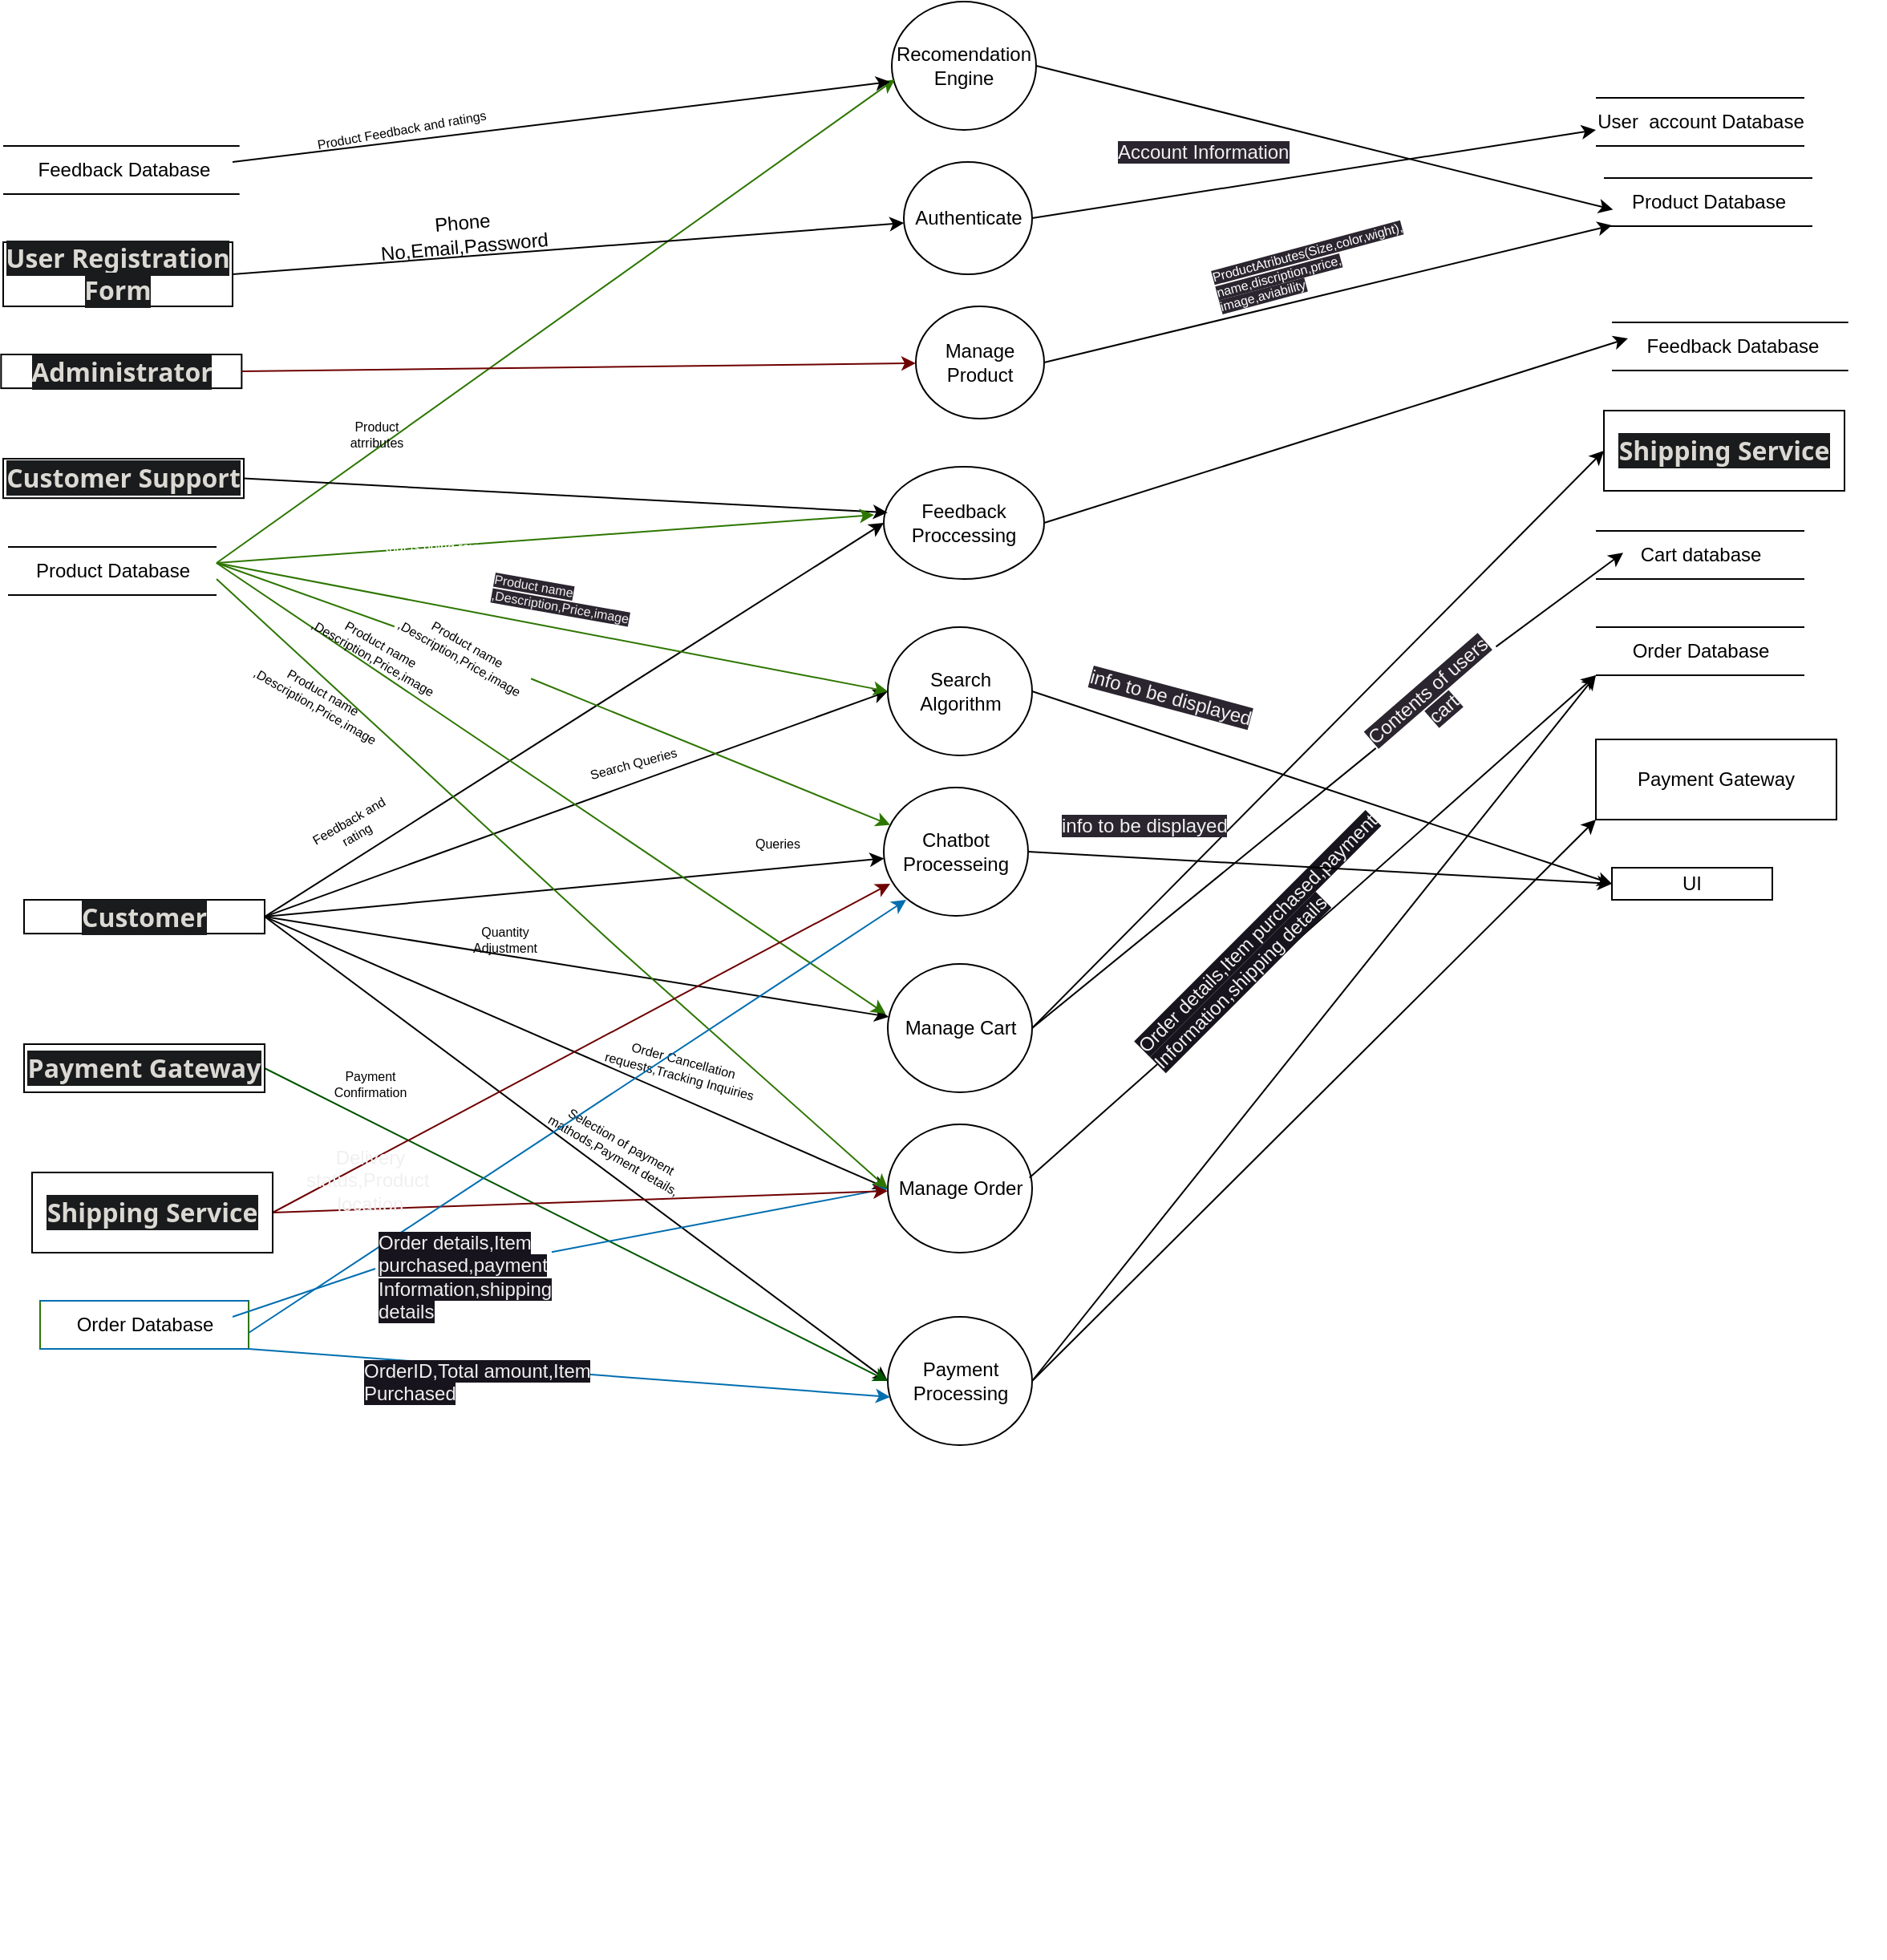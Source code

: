 <mxfile>
    <diagram id="-ZpwGrYmDu8mz7jTBinB" name="Page-1">
        <mxGraphModel dx="1785" dy="1509" grid="1" gridSize="10" guides="1" tooltips="1" connect="1" arrows="1" fold="1" page="1" pageScale="1" pageWidth="850" pageHeight="1100" math="0" shadow="0">
            <root>
                <mxCell id="0"/>
                <mxCell id="1" parent="0"/>
                <mxCell id="21" value="" style="group;movable=0;resizable=0;rotatable=0;deletable=0;editable=0;connectable=0;" parent="1" vertex="1" connectable="0">
                    <mxGeometry x="456" y="40" width="100" height="1130" as="geometry"/>
                </mxCell>
                <mxCell id="2" value="Authenticate" style="ellipse;whiteSpace=wrap;html=1;" parent="21" vertex="1">
                    <mxGeometry x="12.5" y="10" width="80" height="70" as="geometry"/>
                </mxCell>
                <mxCell id="3" value="Manage Product" style="ellipse;whiteSpace=wrap;html=1;" parent="21" vertex="1">
                    <mxGeometry x="20" y="100" width="80" height="70" as="geometry"/>
                </mxCell>
                <mxCell id="4" value="Feedback Proccessing" style="ellipse;whiteSpace=wrap;html=1;" parent="21" vertex="1">
                    <mxGeometry y="200" width="100" height="70" as="geometry"/>
                </mxCell>
                <mxCell id="7" value="Search Algorithm" style="ellipse;whiteSpace=wrap;html=1;" parent="21" vertex="1">
                    <mxGeometry x="2.5" y="300" width="90" height="80" as="geometry"/>
                </mxCell>
                <mxCell id="8" value="Chatbot Processeing" style="ellipse;whiteSpace=wrap;html=1;" parent="21" vertex="1">
                    <mxGeometry y="400" width="90" height="80" as="geometry"/>
                </mxCell>
                <mxCell id="9" value="Manage Cart" style="ellipse;whiteSpace=wrap;html=1;" parent="21" vertex="1">
                    <mxGeometry x="2.5" y="510" width="90" height="80" as="geometry"/>
                </mxCell>
                <mxCell id="12" value="Payment Processing" style="ellipse;whiteSpace=wrap;html=1;" parent="21" vertex="1">
                    <mxGeometry x="2.5" y="730" width="90" height="80" as="geometry"/>
                </mxCell>
                <mxCell id="11" value="Manage Order" style="ellipse;whiteSpace=wrap;html=1;" parent="21" vertex="1">
                    <mxGeometry x="2.5" y="610" width="90" height="80" as="geometry"/>
                </mxCell>
                <mxCell id="22" value="" style="group" parent="1" vertex="1" connectable="0">
                    <mxGeometry x="-93" y="40" width="152" height="165" as="geometry"/>
                </mxCell>
                <mxCell id="13" value="&lt;span style=&quot;color: rgb(220, 217, 212); font-family: Söhne, ui-sans-serif, system-ui, -apple-system, &amp;quot;Segoe UI&amp;quot;, Roboto, Ubuntu, Cantarell, &amp;quot;Noto Sans&amp;quot;, sans-serif, &amp;quot;Helvetica Neue&amp;quot;, Arial, &amp;quot;Apple Color Emoji&amp;quot;, &amp;quot;Segoe UI Emoji&amp;quot;, &amp;quot;Segoe UI Symbol&amp;quot;, &amp;quot;Noto Color Emoji&amp;quot;; font-size: 16px; font-weight: 600; text-align: left; background-color: rgb(25, 27, 28);&quot;&gt;Administrator&lt;/span&gt;" style="rounded=0;whiteSpace=wrap;html=1;" parent="22" vertex="1">
                    <mxGeometry x="-1.33" y="130.0" width="150" height="21.064" as="geometry"/>
                </mxCell>
                <mxCell id="87" value="" style="group" parent="22" vertex="1" connectable="0">
                    <mxGeometry width="147.333" height="30" as="geometry"/>
                </mxCell>
                <mxCell id="88" value="" style="endArrow=none;html=1;" parent="87" edge="1">
                    <mxGeometry width="50" height="50" relative="1" as="geometry">
                        <mxPoint as="sourcePoint"/>
                        <mxPoint x="147.333" as="targetPoint"/>
                    </mxGeometry>
                </mxCell>
                <mxCell id="89" value="&lt;span style=&quot;&quot;&gt;Feedback Database&lt;/span&gt;" style="text;html=1;align=center;verticalAlign=middle;resizable=0;points=[];autosize=1;strokeColor=none;fillColor=none;" parent="87" vertex="1">
                    <mxGeometry x="10.003" width="130" height="30" as="geometry"/>
                </mxCell>
                <mxCell id="90" value="" style="endArrow=none;html=1;" parent="87" edge="1">
                    <mxGeometry width="50" height="50" relative="1" as="geometry">
                        <mxPoint y="30" as="sourcePoint"/>
                        <mxPoint x="147.333" y="30" as="targetPoint"/>
                    </mxGeometry>
                </mxCell>
                <mxCell id="37" value="&lt;span style=&quot;color: rgb(220, 217, 212); font-family: Söhne, ui-sans-serif, system-ui, -apple-system, &amp;quot;Segoe UI&amp;quot;, Roboto, Ubuntu, Cantarell, &amp;quot;Noto Sans&amp;quot;, sans-serif, &amp;quot;Helvetica Neue&amp;quot;, Arial, &amp;quot;Apple Color Emoji&amp;quot;, &amp;quot;Segoe UI Emoji&amp;quot;, &amp;quot;Segoe UI Symbol&amp;quot;, &amp;quot;Noto Color Emoji&amp;quot;; font-size: 16px; font-weight: 600; text-align: left; background-color: rgb(25, 27, 28);&quot;&gt;User Registration Form&lt;/span&gt;" style="rounded=0;whiteSpace=wrap;html=1;" parent="22" vertex="1">
                    <mxGeometry y="60" width="143" height="40" as="geometry"/>
                </mxCell>
                <mxCell id="44" style="edgeStyle=none;html=1;exitX=1;exitY=0.5;exitDx=0;exitDy=0;entryX=0;entryY=0.5;entryDx=0;entryDy=0;fontSize=8;" parent="1" source="15" target="4" edge="1">
                    <mxGeometry relative="1" as="geometry"/>
                </mxCell>
                <mxCell id="45" style="edgeStyle=none;html=1;exitX=1;exitY=0.5;exitDx=0;exitDy=0;entryX=0;entryY=0.5;entryDx=0;entryDy=0;fontSize=8;" parent="1" source="15" target="7" edge="1">
                    <mxGeometry relative="1" as="geometry"/>
                </mxCell>
                <mxCell id="46" style="edgeStyle=none;html=1;exitX=1;exitY=0.5;exitDx=0;exitDy=0;fontSize=8;" parent="1" source="15" target="8" edge="1">
                    <mxGeometry relative="1" as="geometry"/>
                </mxCell>
                <mxCell id="47" style="edgeStyle=none;html=1;exitX=1;exitY=0.5;exitDx=0;exitDy=0;fontSize=8;" parent="1" source="15" target="9" edge="1">
                    <mxGeometry relative="1" as="geometry"/>
                </mxCell>
                <mxCell id="49" style="edgeStyle=none;html=1;exitX=1;exitY=0.5;exitDx=0;exitDy=0;entryX=0;entryY=0.5;entryDx=0;entryDy=0;fontSize=8;" parent="1" source="15" target="11" edge="1">
                    <mxGeometry relative="1" as="geometry"/>
                </mxCell>
                <mxCell id="50" style="edgeStyle=none;html=1;exitX=1;exitY=0.5;exitDx=0;exitDy=0;entryX=0;entryY=0.5;entryDx=0;entryDy=0;fontSize=8;" parent="1" source="15" edge="1">
                    <mxGeometry relative="1" as="geometry">
                        <mxPoint x="458.5" y="810" as="targetPoint"/>
                    </mxGeometry>
                </mxCell>
                <mxCell id="15" value="&lt;span style=&quot;color: rgb(220, 217, 212); font-family: Söhne, ui-sans-serif, system-ui, -apple-system, &amp;quot;Segoe UI&amp;quot;, Roboto, Ubuntu, Cantarell, &amp;quot;Noto Sans&amp;quot;, sans-serif, &amp;quot;Helvetica Neue&amp;quot;, Arial, &amp;quot;Apple Color Emoji&amp;quot;, &amp;quot;Segoe UI Emoji&amp;quot;, &amp;quot;Segoe UI Symbol&amp;quot;, &amp;quot;Noto Color Emoji&amp;quot;; font-size: 16px; font-weight: 600; text-align: left; background-color: rgb(25, 27, 28);&quot;&gt;Customer&lt;/span&gt;" style="rounded=0;whiteSpace=wrap;html=1;" parent="1" vertex="1">
                    <mxGeometry x="-80" y="510.004" width="150" height="21.064" as="geometry"/>
                </mxCell>
                <mxCell id="160" style="edgeStyle=none;html=1;exitX=1;exitY=0.5;exitDx=0;exitDy=0;entryX=0.006;entryY=0.657;entryDx=0;entryDy=0;entryPerimeter=0;fontSize=8;fontColor=#FFFFFF;" parent="1" source="6" target="139" edge="1">
                    <mxGeometry relative="1" as="geometry"/>
                </mxCell>
                <mxCell id="6" value="Recomendation Engine" style="ellipse;whiteSpace=wrap;html=1;" parent="1" vertex="1">
                    <mxGeometry x="461" y="-50" width="90" height="80" as="geometry"/>
                </mxCell>
                <mxCell id="51" value="Feedback and rating" style="text;html=1;strokeColor=none;fillColor=none;align=center;verticalAlign=middle;whiteSpace=wrap;rounded=0;fontSize=8;rotation=-30;" parent="1" vertex="1">
                    <mxGeometry x="95" y="450" width="60" height="30" as="geometry"/>
                </mxCell>
                <mxCell id="53" value="Search Queries" style="text;html=1;strokeColor=none;fillColor=none;align=center;verticalAlign=middle;whiteSpace=wrap;rounded=0;fontSize=8;rotation=-15;" parent="1" vertex="1">
                    <mxGeometry x="270" y="410" width="60" height="30" as="geometry"/>
                </mxCell>
                <mxCell id="54" value="Queries" style="text;html=1;strokeColor=none;fillColor=none;align=center;verticalAlign=middle;whiteSpace=wrap;rounded=0;fontSize=8;rotation=0;" parent="1" vertex="1">
                    <mxGeometry x="360" y="460" width="60" height="30" as="geometry"/>
                </mxCell>
                <mxCell id="55" value="Quantity Adjustment" style="text;html=1;strokeColor=none;fillColor=none;align=center;verticalAlign=middle;whiteSpace=wrap;rounded=0;fontSize=8;rotation=0;" parent="1" vertex="1">
                    <mxGeometry x="190" y="520" width="60" height="30" as="geometry"/>
                </mxCell>
                <mxCell id="56" value="Order Cancellation requests,Tracking Inquiries" style="text;html=1;strokeColor=none;fillColor=none;align=center;verticalAlign=middle;whiteSpace=wrap;rounded=0;fontSize=8;rotation=15;" parent="1" vertex="1">
                    <mxGeometry x="270" y="600" width="120" height="30" as="geometry"/>
                </mxCell>
                <mxCell id="57" value="Selection of payment mathods,Payment details," style="text;html=1;strokeColor=none;fillColor=none;align=center;verticalAlign=middle;whiteSpace=wrap;rounded=0;fontSize=8;rotation=30;" parent="1" vertex="1">
                    <mxGeometry x="230" y="650" width="120" height="30" as="geometry"/>
                </mxCell>
                <mxCell id="58" value="" style="group;" parent="1" vertex="1" connectable="0">
                    <mxGeometry x="-90" y="290" width="130" height="30" as="geometry"/>
                </mxCell>
                <mxCell id="59" value="" style="endArrow=none;html=1;" parent="58" edge="1">
                    <mxGeometry width="50" height="50" relative="1" as="geometry">
                        <mxPoint as="sourcePoint"/>
                        <mxPoint x="130" as="targetPoint"/>
                    </mxGeometry>
                </mxCell>
                <mxCell id="60" value="Product Database" style="text;html=1;align=center;verticalAlign=middle;resizable=0;points=[];autosize=1;strokeColor=none;fillColor=none;" parent="58" vertex="1">
                    <mxGeometry x="5" width="120" height="30" as="geometry"/>
                </mxCell>
                <mxCell id="61" value="" style="endArrow=none;html=1;" parent="58" edge="1">
                    <mxGeometry width="50" height="50" relative="1" as="geometry">
                        <mxPoint y="30" as="sourcePoint"/>
                        <mxPoint x="130" y="30" as="targetPoint"/>
                    </mxGeometry>
                </mxCell>
                <mxCell id="62" value="" style="endArrow=classic;html=1;fontSize=8;entryX=-0.014;entryY=0.389;entryDx=0;entryDy=0;entryPerimeter=0;fillColor=#60a917;strokeColor=#2D7600;" parent="1" target="9" edge="1">
                    <mxGeometry width="50" height="50" relative="1" as="geometry">
                        <mxPoint x="40" y="300" as="sourcePoint"/>
                        <mxPoint x="90" y="250" as="targetPoint"/>
                    </mxGeometry>
                </mxCell>
                <mxCell id="63" value="Product name ,Description,Price,image" style="text;html=1;strokeColor=none;fillColor=none;align=center;verticalAlign=middle;whiteSpace=wrap;rounded=0;fontSize=8;rotation=30;" parent="1" vertex="1">
                    <mxGeometry x="95" y="340" width="90" height="30" as="geometry"/>
                </mxCell>
                <mxCell id="68" style="edgeStyle=none;html=1;exitX=1;exitY=0.5;exitDx=0;exitDy=0;entryX=0;entryY=0.5;entryDx=0;entryDy=0;fontSize=8;fillColor=#008a00;strokeColor=#005700;" parent="1" source="66" target="12" edge="1">
                    <mxGeometry relative="1" as="geometry"/>
                </mxCell>
                <mxCell id="66" value="&lt;span style=&quot;color: rgb(220, 217, 212); font-family: Söhne, ui-sans-serif, system-ui, -apple-system, &amp;quot;Segoe UI&amp;quot;, Roboto, Ubuntu, Cantarell, &amp;quot;Noto Sans&amp;quot;, sans-serif, &amp;quot;Helvetica Neue&amp;quot;, Arial, &amp;quot;Apple Color Emoji&amp;quot;, &amp;quot;Segoe UI Emoji&amp;quot;, &amp;quot;Segoe UI Symbol&amp;quot;, &amp;quot;Noto Color Emoji&amp;quot;; font-size: 16px; font-weight: 600; text-align: left; background-color: rgb(25, 27, 28);&quot;&gt;Payment Gateway&lt;/span&gt;" style="rounded=0;whiteSpace=wrap;html=1;container=1;" parent="1" vertex="1">
                    <mxGeometry x="-80" y="600" width="150" height="30" as="geometry"/>
                </mxCell>
                <mxCell id="69" value="Payment Confirmation" style="text;html=1;strokeColor=none;fillColor=none;align=center;verticalAlign=middle;whiteSpace=wrap;rounded=0;fontSize=8;" parent="1" vertex="1">
                    <mxGeometry x="106.01" y="610" width="60" height="30" as="geometry"/>
                </mxCell>
                <mxCell id="76" value="" style="group;align=center;fontColor=#ffffff;noLabel=1;fillColor=none;strokeColor=#2D7600;" parent="1" vertex="1" connectable="0">
                    <mxGeometry x="-70" y="760" width="130" height="30" as="geometry"/>
                </mxCell>
                <mxCell id="73" value="" style="endArrow=none;html=1;fillColor=#1ba1e2;strokeColor=#006EAF;" parent="76" edge="1">
                    <mxGeometry width="50" height="50" relative="1" as="geometry">
                        <mxPoint as="sourcePoint"/>
                        <mxPoint x="130" as="targetPoint"/>
                    </mxGeometry>
                </mxCell>
                <mxCell id="74" value="&lt;span style=&quot;&quot;&gt;Order Database&lt;/span&gt;" style="text;html=1;align=center;verticalAlign=middle;resizable=0;points=[];autosize=1;" parent="76" vertex="1">
                    <mxGeometry x="10" width="110" height="30" as="geometry"/>
                </mxCell>
                <mxCell id="75" value="" style="endArrow=none;html=1;fillColor=#1ba1e2;strokeColor=#006EAF;" parent="76" edge="1">
                    <mxGeometry width="50" height="50" relative="1" as="geometry">
                        <mxPoint y="30" as="sourcePoint"/>
                        <mxPoint x="130" y="30" as="targetPoint"/>
                    </mxGeometry>
                </mxCell>
                <mxCell id="77" value="" style="endArrow=classic;html=1;fontSize=8;entryX=0;entryY=0.5;entryDx=0;entryDy=0;fillColor=#1ba1e2;strokeColor=#006EAF;startArrow=none;" parent="1" source="78" target="11" edge="1">
                    <mxGeometry width="50" height="50" relative="1" as="geometry">
                        <mxPoint x="50" y="770" as="sourcePoint"/>
                        <mxPoint x="100" y="720" as="targetPoint"/>
                    </mxGeometry>
                </mxCell>
                <mxCell id="79" value="" style="endArrow=classic;html=1;fontSize=8;entryX=0;entryY=0.5;entryDx=0;entryDy=0;fillColor=#60a917;strokeColor=#2D7600;" parent="1" target="11" edge="1">
                    <mxGeometry width="50" height="50" relative="1" as="geometry">
                        <mxPoint x="40" y="310" as="sourcePoint"/>
                        <mxPoint x="90" y="260" as="targetPoint"/>
                        <Array as="points">
                            <mxPoint x="290" y="540"/>
                        </Array>
                    </mxGeometry>
                </mxCell>
                <mxCell id="80" value="Product name ,Description,Price,image" style="text;html=1;strokeColor=none;fillColor=none;align=center;verticalAlign=middle;whiteSpace=wrap;rounded=0;fontSize=8;rotation=30;" parent="1" vertex="1">
                    <mxGeometry x="59.0" y="370" width="90" height="30" as="geometry"/>
                </mxCell>
                <mxCell id="82" value="" style="endArrow=classic;html=1;fontSize=8;fillColor=#1ba1e2;strokeColor=#006EAF;" parent="1" edge="1">
                    <mxGeometry width="50" height="50" relative="1" as="geometry">
                        <mxPoint x="60" y="790" as="sourcePoint"/>
                        <mxPoint x="460" y="820" as="targetPoint"/>
                    </mxGeometry>
                </mxCell>
                <mxCell id="83" value="&lt;span style=&quot;color: rgb(240, 240, 240); font-family: Helvetica; font-size: 12px; font-style: normal; font-variant-ligatures: normal; font-variant-caps: normal; font-weight: 400; letter-spacing: normal; orphans: 2; text-align: center; text-indent: 0px; text-transform: none; widows: 2; word-spacing: 0px; -webkit-text-stroke-width: 0px; background-color: rgb(24, 20, 29); text-decoration-thickness: initial; text-decoration-style: initial; text-decoration-color: initial; float: none; display: inline !important;&quot;&gt;OrderID,Total amount,Item Purchased&lt;/span&gt;" style="text;whiteSpace=wrap;html=1;fontSize=8;" parent="1" vertex="1">
                    <mxGeometry x="130" y="790" width="150" height="40" as="geometry"/>
                </mxCell>
                <mxCell id="85" value="" style="endArrow=classic;html=1;fontSize=8;entryX=0.022;entryY=0.606;entryDx=0;entryDy=0;entryPerimeter=0;fillColor=#60a917;strokeColor=#2D7600;" parent="1" target="6" edge="1">
                    <mxGeometry width="50" height="50" relative="1" as="geometry">
                        <mxPoint x="40" y="300" as="sourcePoint"/>
                        <mxPoint x="90" y="250" as="targetPoint"/>
                    </mxGeometry>
                </mxCell>
                <mxCell id="86" value="Product atrributes" style="text;html=1;strokeColor=none;fillColor=none;align=center;verticalAlign=middle;whiteSpace=wrap;rounded=0;fontSize=8;" parent="1" vertex="1">
                    <mxGeometry x="110" y="205" width="60" height="30" as="geometry"/>
                </mxCell>
                <mxCell id="91" value="" style="endArrow=classic;html=1;fontSize=8;" parent="1" edge="1">
                    <mxGeometry width="50" height="50" relative="1" as="geometry">
                        <mxPoint x="50" y="50" as="sourcePoint"/>
                        <mxPoint x="460" as="targetPoint"/>
                    </mxGeometry>
                </mxCell>
                <mxCell id="92" value="Product Feedback and ratings" style="text;html=1;align=center;verticalAlign=middle;resizable=0;points=[];autosize=1;strokeColor=none;fillColor=none;fontSize=8;rotation=-10;" parent="1" vertex="1">
                    <mxGeometry x="90" y="20" width="130" height="20" as="geometry"/>
                </mxCell>
                <mxCell id="93" style="edgeStyle=none;html=1;exitX=1;exitY=0.5;exitDx=0;exitDy=0;entryX=0.024;entryY=0.409;entryDx=0;entryDy=0;entryPerimeter=0;fontSize=8;" parent="1" source="14" target="4" edge="1">
                    <mxGeometry relative="1" as="geometry"/>
                </mxCell>
                <mxCell id="14" value="&lt;span style=&quot;color: rgb(220, 217, 212); font-family: Söhne, ui-sans-serif, system-ui, -apple-system, &amp;quot;Segoe UI&amp;quot;, Roboto, Ubuntu, Cantarell, &amp;quot;Noto Sans&amp;quot;, sans-serif, &amp;quot;Helvetica Neue&amp;quot;, Arial, &amp;quot;Apple Color Emoji&amp;quot;, &amp;quot;Segoe UI Emoji&amp;quot;, &amp;quot;Segoe UI Symbol&amp;quot;, &amp;quot;Noto Color Emoji&amp;quot;; font-size: 16px; font-weight: 600; text-align: left; background-color: rgb(25, 27, 28);&quot;&gt;Customer Support&lt;/span&gt;" style="rounded=0;whiteSpace=wrap;html=1;" parent="1" vertex="1">
                    <mxGeometry x="-93" y="235.002" width="150" height="24.574" as="geometry"/>
                </mxCell>
                <mxCell id="94" style="edgeStyle=none;html=1;exitX=1;exitY=0.5;exitDx=0;exitDy=0;fontSize=8;" parent="1" source="37" target="2" edge="1">
                    <mxGeometry relative="1" as="geometry"/>
                </mxCell>
                <mxCell id="95" value="Phone No,Email,Password" style="text;html=1;strokeColor=none;fillColor=none;align=center;verticalAlign=middle;whiteSpace=wrap;rounded=0;rotation=-5;" parent="1" vertex="1">
                    <mxGeometry x="149" y="80" width="90" height="30" as="geometry"/>
                </mxCell>
                <mxCell id="96" style="edgeStyle=none;html=1;exitX=1;exitY=0.5;exitDx=0;exitDy=0;fontSize=8;fillColor=#a20025;strokeColor=#6F0000;" parent="1" source="13" target="3" edge="1">
                    <mxGeometry relative="1" as="geometry"/>
                </mxCell>
                <mxCell id="104" value="&lt;span style=&quot;&quot;&gt;ProductAtributes(Size,color,wight),&lt;br&gt;name,discription,price,&lt;br&gt;image,aviability&lt;/span&gt;" style="text;html=1;strokeColor=none;fillColor=none;align=center;verticalAlign=middle;whiteSpace=wrap;rounded=0;fontSize=8;fontColor=#FFFFFF;" parent="1" vertex="1">
                    <mxGeometry x="75" y="150" width="130" height="30" as="geometry"/>
                </mxCell>
                <mxCell id="105" value="" style="endArrow=classic;html=1;fontSize=8;fontColor=#FFFFFF;fillColor=#60a917;strokeColor=#2D7600;" parent="1" edge="1">
                    <mxGeometry width="50" height="50" relative="1" as="geometry">
                        <mxPoint x="40" y="300" as="sourcePoint"/>
                        <mxPoint x="450" y="270" as="targetPoint"/>
                    </mxGeometry>
                </mxCell>
                <mxCell id="106" value="Information about the product that is being reviewed" style="text;html=1;strokeColor=none;fillColor=none;align=center;verticalAlign=middle;whiteSpace=wrap;rounded=0;fontSize=8;fontColor=#FFFFFF;" parent="1" vertex="1">
                    <mxGeometry x="129" y="270" width="110" height="30" as="geometry"/>
                </mxCell>
                <mxCell id="107" value="Replies of feedbacks" style="text;html=1;strokeColor=none;fillColor=none;align=center;verticalAlign=middle;whiteSpace=wrap;rounded=0;fontSize=8;fontColor=#FFFFFF;" parent="1" vertex="1">
                    <mxGeometry x="205" y="230" width="60" height="30" as="geometry"/>
                </mxCell>
                <mxCell id="108" value="" style="endArrow=classic;html=1;fontSize=8;fontColor=#FFFFFF;entryX=0;entryY=0.5;entryDx=0;entryDy=0;fillColor=#60a917;strokeColor=#2D7600;" parent="1" target="7" edge="1">
                    <mxGeometry width="50" height="50" relative="1" as="geometry">
                        <mxPoint x="40" y="300" as="sourcePoint"/>
                        <mxPoint x="90" y="250" as="targetPoint"/>
                    </mxGeometry>
                </mxCell>
                <mxCell id="109" value="&lt;span style=&quot;color: rgb(240, 240, 240); font-family: Helvetica; font-size: 8px; font-style: normal; font-variant-ligatures: normal; font-variant-caps: normal; font-weight: 400; letter-spacing: normal; orphans: 2; text-align: center; text-indent: 0px; text-transform: none; widows: 2; word-spacing: 0px; -webkit-text-stroke-width: 0px; background-color: rgb(42, 37, 47); text-decoration-thickness: initial; text-decoration-style: initial; text-decoration-color: initial; float: none; display: inline !important;&quot;&gt;Product name ,Description,Price,image&lt;/span&gt;" style="text;whiteSpace=wrap;html=1;fontSize=8;fontColor=#FFFFFF;rotation=10;" parent="1" vertex="1">
                    <mxGeometry x="210" y="310" width="130" height="30" as="geometry"/>
                </mxCell>
                <mxCell id="112" style="edgeStyle=none;html=1;exitX=1;exitY=0.5;exitDx=0;exitDy=0;fontSize=8;fontColor=#FFFFFF;fillColor=#a20025;strokeColor=#6F0000;" parent="1" source="110" target="11" edge="1">
                    <mxGeometry relative="1" as="geometry"/>
                </mxCell>
                <mxCell id="170" style="edgeStyle=none;html=1;exitX=1;exitY=0.5;exitDx=0;exitDy=0;fontSize=8;fontColor=#FFFFFF;fillColor=#a20025;strokeColor=#6F0000;" parent="1" source="110" edge="1">
                    <mxGeometry relative="1" as="geometry">
                        <mxPoint x="460" y="500" as="targetPoint"/>
                    </mxGeometry>
                </mxCell>
                <mxCell id="110" value="&lt;span style=&quot;color: rgb(220, 217, 212); font-family: Söhne, ui-sans-serif, system-ui, -apple-system, &amp;quot;Segoe UI&amp;quot;, Roboto, Ubuntu, Cantarell, &amp;quot;Noto Sans&amp;quot;, sans-serif, &amp;quot;Helvetica Neue&amp;quot;, Arial, &amp;quot;Apple Color Emoji&amp;quot;, &amp;quot;Segoe UI Emoji&amp;quot;, &amp;quot;Segoe UI Symbol&amp;quot;, &amp;quot;Noto Color Emoji&amp;quot;; font-size: 16px; font-weight: 600; text-align: left; background-color: rgb(25, 27, 28);&quot;&gt;Shipping Service&lt;/span&gt;" style="rounded=0;whiteSpace=wrap;html=1;" parent="1" vertex="1">
                    <mxGeometry x="-75" y="680" width="150" height="50" as="geometry"/>
                </mxCell>
                <mxCell id="115" value="&lt;span style=&quot;color: rgb(240, 240, 240); font-size: 12px;&quot;&gt;Delivery status,Product&amp;nbsp; location&lt;/span&gt;" style="text;html=1;strokeColor=none;fillColor=none;align=center;verticalAlign=middle;whiteSpace=wrap;rounded=0;fontSize=8;fontColor=#FFFFFF;" parent="1" vertex="1">
                    <mxGeometry x="82.01" y="680" width="107.99" height="10" as="geometry"/>
                </mxCell>
                <mxCell id="116" value="" style="group" parent="1" vertex="1" connectable="0">
                    <mxGeometry x="900" y="340" width="140" height="30" as="geometry"/>
                </mxCell>
                <mxCell id="117" value="" style="endArrow=none;html=1;" parent="116" edge="1">
                    <mxGeometry width="50" height="50" relative="1" as="geometry">
                        <mxPoint as="sourcePoint"/>
                        <mxPoint x="130" as="targetPoint"/>
                    </mxGeometry>
                </mxCell>
                <mxCell id="118" value="&lt;span style=&quot;&quot;&gt;Order Database&lt;/span&gt;" style="text;html=1;align=center;verticalAlign=middle;resizable=0;points=[];autosize=1;strokeColor=none;fillColor=none;" parent="116" vertex="1">
                    <mxGeometry x="10" width="110" height="30" as="geometry"/>
                </mxCell>
                <mxCell id="119" value="" style="endArrow=none;html=1;" parent="116" edge="1">
                    <mxGeometry width="50" height="50" relative="1" as="geometry">
                        <mxPoint y="30" as="sourcePoint"/>
                        <mxPoint x="130" y="30" as="targetPoint"/>
                    </mxGeometry>
                </mxCell>
                <mxCell id="120" style="edgeStyle=none;html=1;exitX=0.982;exitY=0.415;exitDx=0;exitDy=0;fontSize=8;fontColor=#FFFFFF;exitPerimeter=0;" parent="1" source="11" edge="1">
                    <mxGeometry relative="1" as="geometry">
                        <mxPoint x="900" y="370" as="targetPoint"/>
                    </mxGeometry>
                </mxCell>
                <mxCell id="121" value="&lt;span style=&quot;color: rgb(240, 240, 240); font-family: Helvetica; font-size: 12px; font-style: normal; font-variant-ligatures: normal; font-variant-caps: normal; font-weight: 400; letter-spacing: normal; orphans: 2; text-align: center; text-indent: 0px; text-transform: none; widows: 2; word-spacing: 0px; -webkit-text-stroke-width: 0px; background-color: rgb(24, 20, 29); text-decoration-thickness: initial; text-decoration-style: initial; text-decoration-color: initial; float: none; display: inline !important;&quot;&gt;Order details,Item purchased,payment Information,shipping details&lt;/span&gt;" style="text;whiteSpace=wrap;html=1;fontSize=8;fontColor=#FFFFFF;rotation=-45;" parent="1" vertex="1">
                    <mxGeometry x="600" y="510" width="210" height="70" as="geometry"/>
                </mxCell>
                <mxCell id="123" value="" style="group" parent="1" vertex="1" connectable="0">
                    <mxGeometry x="900" y="280" width="140" height="30" as="geometry"/>
                </mxCell>
                <mxCell id="124" value="" style="endArrow=none;html=1;" parent="123" edge="1">
                    <mxGeometry width="50" height="50" relative="1" as="geometry">
                        <mxPoint as="sourcePoint"/>
                        <mxPoint x="130" as="targetPoint"/>
                    </mxGeometry>
                </mxCell>
                <mxCell id="125" value="&lt;span style=&quot;&quot;&gt;Cart database&lt;/span&gt;" style="text;html=1;align=center;verticalAlign=middle;resizable=0;points=[];autosize=1;strokeColor=none;fillColor=none;" parent="123" vertex="1">
                    <mxGeometry x="15" width="100" height="30" as="geometry"/>
                </mxCell>
                <mxCell id="126" value="" style="endArrow=none;html=1;" parent="123" edge="1">
                    <mxGeometry width="50" height="50" relative="1" as="geometry">
                        <mxPoint y="30" as="sourcePoint"/>
                        <mxPoint x="130" y="30" as="targetPoint"/>
                    </mxGeometry>
                </mxCell>
                <mxCell id="127" style="edgeStyle=none;html=1;exitX=1;exitY=0.5;exitDx=0;exitDy=0;entryX=0.02;entryY=0.453;entryDx=0;entryDy=0;entryPerimeter=0;fontSize=8;fontColor=#FFFFFF;startArrow=none;" parent="1" source="128" target="125" edge="1">
                    <mxGeometry relative="1" as="geometry"/>
                </mxCell>
                <mxCell id="129" style="edgeStyle=none;html=1;exitX=1;exitY=0.5;exitDx=0;exitDy=0;fontSize=8;fontColor=#FFFFFF;" parent="1" source="12" edge="1">
                    <mxGeometry relative="1" as="geometry">
                        <mxPoint x="900" y="370" as="targetPoint"/>
                    </mxGeometry>
                </mxCell>
                <mxCell id="130" value="Logs of payment" style="text;html=1;align=center;verticalAlign=middle;resizable=0;points=[];autosize=1;strokeColor=none;fillColor=none;fontSize=8;fontColor=#FFFFFF;rotation=-45;" parent="1" vertex="1">
                    <mxGeometry x="590" y="670" width="80" height="20" as="geometry"/>
                </mxCell>
                <mxCell id="137" value="" style="group;" parent="1" vertex="1" connectable="0">
                    <mxGeometry x="905" y="60" width="130" height="30" as="geometry"/>
                </mxCell>
                <mxCell id="138" value="" style="endArrow=none;html=1;" parent="137" edge="1">
                    <mxGeometry width="50" height="50" relative="1" as="geometry">
                        <mxPoint as="sourcePoint"/>
                        <mxPoint x="130" as="targetPoint"/>
                    </mxGeometry>
                </mxCell>
                <mxCell id="139" value="Product Database" style="text;html=1;align=center;verticalAlign=middle;resizable=0;points=[];autosize=1;strokeColor=none;fillColor=none;" parent="137" vertex="1">
                    <mxGeometry x="5" width="120" height="30" as="geometry"/>
                </mxCell>
                <mxCell id="140" value="" style="endArrow=none;html=1;" parent="137" edge="1">
                    <mxGeometry width="50" height="50" relative="1" as="geometry">
                        <mxPoint y="30" as="sourcePoint"/>
                        <mxPoint x="130" y="30" as="targetPoint"/>
                    </mxGeometry>
                </mxCell>
                <mxCell id="141" style="edgeStyle=none;html=1;exitX=1;exitY=0.5;exitDx=0;exitDy=0;fontSize=8;fontColor=#FFFFFF;" parent="1" source="3" target="139" edge="1">
                    <mxGeometry relative="1" as="geometry"/>
                </mxCell>
                <mxCell id="142" value="&lt;span style=&quot;color: rgb(255, 255, 255); font-family: Helvetica; font-size: 8px; font-style: normal; font-variant-ligatures: normal; font-variant-caps: normal; font-weight: 400; letter-spacing: normal; orphans: 2; text-align: center; text-indent: 0px; text-transform: none; widows: 2; word-spacing: 0px; -webkit-text-stroke-width: 0px; background-color: rgb(42, 37, 47); text-decoration-thickness: initial; text-decoration-style: initial; text-decoration-color: initial; float: none; display: inline !important;&quot;&gt;ProductAtributes(Size,color,wight),&lt;/span&gt;&lt;br style=&quot;border-color: rgb(0, 0, 0); color: rgb(255, 255, 255); font-family: Helvetica; font-size: 8px; font-style: normal; font-variant-ligatures: normal; font-variant-caps: normal; font-weight: 400; letter-spacing: normal; orphans: 2; text-align: center; text-indent: 0px; text-transform: none; widows: 2; word-spacing: 0px; -webkit-text-stroke-width: 0px; background-color: rgb(42, 37, 47); text-decoration-thickness: initial; text-decoration-style: initial; text-decoration-color: initial;&quot;&gt;&lt;span style=&quot;color: rgb(255, 255, 255); font-family: Helvetica; font-size: 8px; font-style: normal; font-variant-ligatures: normal; font-variant-caps: normal; font-weight: 400; letter-spacing: normal; orphans: 2; text-align: center; text-indent: 0px; text-transform: none; widows: 2; word-spacing: 0px; -webkit-text-stroke-width: 0px; background-color: rgb(42, 37, 47); text-decoration-thickness: initial; text-decoration-style: initial; text-decoration-color: initial; float: none; display: inline !important;&quot;&gt;name,discription,price,&lt;/span&gt;&lt;br style=&quot;border-color: rgb(0, 0, 0); color: rgb(255, 255, 255); font-family: Helvetica; font-size: 8px; font-style: normal; font-variant-ligatures: normal; font-variant-caps: normal; font-weight: 400; letter-spacing: normal; orphans: 2; text-align: center; text-indent: 0px; text-transform: none; widows: 2; word-spacing: 0px; -webkit-text-stroke-width: 0px; background-color: rgb(42, 37, 47); text-decoration-thickness: initial; text-decoration-style: initial; text-decoration-color: initial;&quot;&gt;&lt;span style=&quot;color: rgb(255, 255, 255); font-family: Helvetica; font-size: 8px; font-style: normal; font-variant-ligatures: normal; font-variant-caps: normal; font-weight: 400; letter-spacing: normal; orphans: 2; text-align: center; text-indent: 0px; text-transform: none; widows: 2; word-spacing: 0px; -webkit-text-stroke-width: 0px; background-color: rgb(42, 37, 47); text-decoration-thickness: initial; text-decoration-style: initial; text-decoration-color: initial; float: none; display: inline !important;&quot;&gt;image,aviability&lt;/span&gt;" style="text;whiteSpace=wrap;html=1;fontSize=8;fontColor=#FFFFFF;rotation=-15;" parent="1" vertex="1">
                    <mxGeometry x="660" y="90" width="160" height="50" as="geometry"/>
                </mxCell>
                <mxCell id="143" value="" style="group" parent="1" vertex="1" connectable="0">
                    <mxGeometry x="910" y="150" width="170" height="30" as="geometry"/>
                </mxCell>
                <mxCell id="144" value="" style="group" parent="143" vertex="1" connectable="0">
                    <mxGeometry width="147.333" height="30" as="geometry"/>
                </mxCell>
                <mxCell id="145" value="" style="endArrow=none;html=1;" parent="144" edge="1">
                    <mxGeometry width="50" height="50" relative="1" as="geometry">
                        <mxPoint as="sourcePoint"/>
                        <mxPoint x="147.333" as="targetPoint"/>
                    </mxGeometry>
                </mxCell>
                <mxCell id="146" value="&lt;span style=&quot;&quot;&gt;Feedback Database&lt;/span&gt;" style="text;html=1;align=center;verticalAlign=middle;resizable=0;points=[];autosize=1;strokeColor=none;fillColor=none;" parent="144" vertex="1">
                    <mxGeometry x="10.003" width="130" height="30" as="geometry"/>
                </mxCell>
                <mxCell id="147" value="" style="endArrow=none;html=1;" parent="144" edge="1">
                    <mxGeometry width="50" height="50" relative="1" as="geometry">
                        <mxPoint y="30" as="sourcePoint"/>
                        <mxPoint x="147.333" y="30" as="targetPoint"/>
                    </mxGeometry>
                </mxCell>
                <mxCell id="148" style="edgeStyle=none;html=1;exitX=1;exitY=0.5;exitDx=0;exitDy=0;entryX=0;entryY=0.333;entryDx=0;entryDy=0;entryPerimeter=0;fontSize=8;fontColor=#FFFFFF;" parent="1" source="4" target="146" edge="1">
                    <mxGeometry relative="1" as="geometry"/>
                </mxCell>
                <mxCell id="149" value="users review and ratings" style="text;html=1;align=center;verticalAlign=middle;resizable=0;points=[];autosize=1;strokeColor=none;fillColor=none;fontSize=8;fontColor=#FFFFFF;rotation=-15;" parent="1" vertex="1">
                    <mxGeometry x="595" y="210" width="110" height="20" as="geometry"/>
                </mxCell>
                <mxCell id="150" value="" style="group" parent="1" vertex="1" connectable="0">
                    <mxGeometry x="900" y="10" width="140" height="30" as="geometry"/>
                </mxCell>
                <mxCell id="151" value="" style="endArrow=none;html=1;" parent="150" edge="1">
                    <mxGeometry width="50" height="50" relative="1" as="geometry">
                        <mxPoint as="sourcePoint"/>
                        <mxPoint x="130" as="targetPoint"/>
                    </mxGeometry>
                </mxCell>
                <mxCell id="152" value="&lt;span style=&quot;&quot;&gt;User&amp;nbsp; account Database&lt;/span&gt;" style="text;html=1;align=center;verticalAlign=middle;resizable=0;points=[];autosize=1;strokeColor=none;fillColor=none;" parent="150" vertex="1">
                    <mxGeometry x="-10" width="150" height="30" as="geometry"/>
                </mxCell>
                <mxCell id="153" value="" style="endArrow=none;html=1;" parent="150" edge="1">
                    <mxGeometry width="50" height="50" relative="1" as="geometry">
                        <mxPoint y="30" as="sourcePoint"/>
                        <mxPoint x="130" y="30" as="targetPoint"/>
                    </mxGeometry>
                </mxCell>
                <mxCell id="156" style="edgeStyle=none;html=1;exitX=1;exitY=0.5;exitDx=0;exitDy=0;fontSize=8;fontColor=#FFFFFF;" parent="1" source="2" edge="1">
                    <mxGeometry relative="1" as="geometry">
                        <mxPoint x="900" y="30" as="targetPoint"/>
                    </mxGeometry>
                </mxCell>
                <mxCell id="159" value="&lt;span style=&quot;color: rgb(240, 240, 240); font-family: Helvetica; font-size: 12px; font-style: normal; font-variant-ligatures: normal; font-variant-caps: normal; font-weight: 400; letter-spacing: normal; orphans: 2; text-align: center; text-indent: 0px; text-transform: none; widows: 2; word-spacing: 0px; -webkit-text-stroke-width: 0px; background-color: rgb(42, 37, 47); text-decoration-thickness: initial; text-decoration-style: initial; text-decoration-color: initial; float: none; display: inline !important;&quot;&gt;Account Information&lt;/span&gt;" style="text;whiteSpace=wrap;html=1;fontSize=8;fontColor=#FFFFFF;" parent="1" vertex="1">
                    <mxGeometry x="600" y="30" width="140" height="40" as="geometry"/>
                </mxCell>
                <mxCell id="161" value="Confidence scores,product association&amp;nbsp;&amp;nbsp;" style="text;html=1;strokeColor=none;fillColor=none;align=center;verticalAlign=middle;whiteSpace=wrap;rounded=0;fontSize=8;fontColor=#FFFFFF;rotation=15;" parent="1" vertex="1">
                    <mxGeometry x="705" width="85" height="30" as="geometry"/>
                </mxCell>
                <mxCell id="162" value="&lt;span style=&quot;color: rgb(220, 217, 212); font-family: Söhne, ui-sans-serif, system-ui, -apple-system, &amp;quot;Segoe UI&amp;quot;, Roboto, Ubuntu, Cantarell, &amp;quot;Noto Sans&amp;quot;, sans-serif, &amp;quot;Helvetica Neue&amp;quot;, Arial, &amp;quot;Apple Color Emoji&amp;quot;, &amp;quot;Segoe UI Emoji&amp;quot;, &amp;quot;Segoe UI Symbol&amp;quot;, &amp;quot;Noto Color Emoji&amp;quot;; font-size: 16px; font-weight: 600; text-align: left; background-color: rgb(25, 27, 28);&quot;&gt;Shipping Service&lt;/span&gt;" style="rounded=0;whiteSpace=wrap;html=1;" parent="1" vertex="1">
                    <mxGeometry x="905" y="205" width="150" height="50" as="geometry"/>
                </mxCell>
                <mxCell id="163" value="Payment Gateway" style="rounded=0;whiteSpace=wrap;html=1;" parent="1" vertex="1">
                    <mxGeometry x="900" y="410" width="150" height="50" as="geometry"/>
                </mxCell>
                <mxCell id="164" style="edgeStyle=none;html=1;exitX=1;exitY=0.5;exitDx=0;exitDy=0;entryX=0;entryY=1;entryDx=0;entryDy=0;fontSize=8;fontColor=#FFFFFF;" parent="1" source="12" target="163" edge="1">
                    <mxGeometry relative="1" as="geometry"/>
                </mxCell>
                <mxCell id="167" value="Payment Info" style="text;html=1;strokeColor=none;fillColor=none;align=center;verticalAlign=middle;whiteSpace=wrap;rounded=0;fontSize=8;fontColor=#FFFFFF;rotation=-45;" parent="1" vertex="1">
                    <mxGeometry x="705" y="640" width="60" height="30" as="geometry"/>
                </mxCell>
                <mxCell id="169" value="" style="endArrow=classic;html=1;fontSize=8;fontColor=#FFFFFF;fillColor=#60a917;strokeColor=#2D7600;startArrow=none;" parent="1" target="8" edge="1" source="176">
                    <mxGeometry width="50" height="50" relative="1" as="geometry">
                        <mxPoint x="40" y="300" as="sourcePoint"/>
                        <mxPoint x="90" y="250" as="targetPoint"/>
                    </mxGeometry>
                </mxCell>
                <mxCell id="171" value="" style="endArrow=classic;html=1;fontSize=8;fontColor=#FFFFFF;fillColor=#1ba1e2;strokeColor=#006EAF;" parent="1" edge="1">
                    <mxGeometry width="50" height="50" relative="1" as="geometry">
                        <mxPoint x="60" y="780" as="sourcePoint"/>
                        <mxPoint x="470" y="510" as="targetPoint"/>
                    </mxGeometry>
                </mxCell>
                <mxCell id="172" value="" style="endArrow=none;html=1;fontSize=8;entryX=0;entryY=0.5;entryDx=0;entryDy=0;fillColor=#1ba1e2;strokeColor=#006EAF;" parent="1" target="78" edge="1">
                    <mxGeometry width="50" height="50" relative="1" as="geometry">
                        <mxPoint x="50" y="770" as="sourcePoint"/>
                        <mxPoint x="458.5" y="690" as="targetPoint"/>
                    </mxGeometry>
                </mxCell>
                <mxCell id="78" value="&lt;span style=&quot;color: rgb(240, 240, 240); font-family: Helvetica; font-size: 12px; font-style: normal; font-variant-ligatures: normal; font-variant-caps: normal; font-weight: 400; letter-spacing: normal; orphans: 2; text-align: center; text-indent: 0px; text-transform: none; widows: 2; word-spacing: 0px; -webkit-text-stroke-width: 0px; background-color: rgb(24, 20, 29); text-decoration-thickness: initial; text-decoration-style: initial; text-decoration-color: initial; float: none; display: inline !important;&quot;&gt;Order details,Item purchased,payment Information,shipping details&lt;/span&gt;" style="text;whiteSpace=wrap;html=1;fontSize=8;" parent="1" vertex="1">
                    <mxGeometry x="139" y="710" width="110" height="60" as="geometry"/>
                </mxCell>
                <mxCell id="173" style="edgeStyle=none;html=1;exitX=1;exitY=0.5;exitDx=0;exitDy=0;entryX=0;entryY=0.5;entryDx=0;entryDy=0;fontSize=8;fontColor=#FFFFFF;" parent="1" source="9" target="162" edge="1">
                    <mxGeometry relative="1" as="geometry"/>
                </mxCell>
                <mxCell id="174" value="" style="edgeStyle=none;html=1;exitX=1;exitY=0.5;exitDx=0;exitDy=0;entryX=0.02;entryY=0.453;entryDx=0;entryDy=0;entryPerimeter=0;fontSize=8;fontColor=#FFFFFF;endArrow=none;" parent="1" source="9" target="128" edge="1">
                    <mxGeometry relative="1" as="geometry">
                        <mxPoint x="548.5" y="590" as="sourcePoint"/>
                        <mxPoint x="917.0" y="293.59" as="targetPoint"/>
                    </mxGeometry>
                </mxCell>
                <mxCell id="128" value="&lt;span style=&quot;color: rgb(240, 240, 240); font-family: Helvetica; font-size: 12px; font-style: normal; font-variant-ligatures: normal; font-variant-caps: normal; font-weight: 400; letter-spacing: normal; orphans: 2; text-align: center; text-indent: 0px; text-transform: none; widows: 2; word-spacing: 0px; -webkit-text-stroke-width: 0px; background-color: rgb(42, 37, 47); text-decoration-thickness: initial; text-decoration-style: initial; text-decoration-color: initial; float: none; display: inline !important;&quot;&gt;Contents of users cart&lt;/span&gt;" style="text;html=1;strokeColor=none;fillColor=none;align=center;verticalAlign=middle;whiteSpace=wrap;rounded=0;fontSize=8;fontColor=#FFFFFF;rotation=-41;" parent="1" vertex="1">
                    <mxGeometry x="750" y="370" width="100" height="30" as="geometry"/>
                </mxCell>
                <mxCell id="175" value="Payment details&amp;nbsp;" style="text;html=1;strokeColor=none;fillColor=none;align=center;verticalAlign=middle;whiteSpace=wrap;rounded=0;fontSize=8;fontColor=#FFFFFF;rotation=-45;" parent="1" vertex="1">
                    <mxGeometry x="760" y="300" width="60" height="30" as="geometry"/>
                </mxCell>
                <mxCell id="177" value="" style="endArrow=none;html=1;fontSize=8;fontColor=#FFFFFF;fillColor=#60a917;strokeColor=#2D7600;" edge="1" parent="1" target="176">
                    <mxGeometry width="50" height="50" relative="1" as="geometry">
                        <mxPoint x="40" y="300" as="sourcePoint"/>
                        <mxPoint x="459.802" y="463.909" as="targetPoint"/>
                    </mxGeometry>
                </mxCell>
                <mxCell id="176" value="Product name ,Description,Price,image" style="text;html=1;strokeColor=none;fillColor=none;align=center;verticalAlign=middle;whiteSpace=wrap;rounded=0;fontSize=8;rotation=30;" vertex="1" parent="1">
                    <mxGeometry x="149" y="340" width="90" height="30" as="geometry"/>
                </mxCell>
                <mxCell id="180" value="UI" style="rounded=0;whiteSpace=wrap;html=1;" vertex="1" parent="1">
                    <mxGeometry x="910" y="490" width="100" height="20" as="geometry"/>
                </mxCell>
                <mxCell id="181" style="edgeStyle=none;html=1;exitX=1;exitY=0.5;exitDx=0;exitDy=0;entryX=0;entryY=0.5;entryDx=0;entryDy=0;" edge="1" parent="1" source="8" target="180">
                    <mxGeometry relative="1" as="geometry"/>
                </mxCell>
                <mxCell id="182" style="edgeStyle=none;html=1;exitX=1;exitY=0.5;exitDx=0;exitDy=0;entryX=0;entryY=0.5;entryDx=0;entryDy=0;" edge="1" parent="1" source="7" target="180">
                    <mxGeometry relative="1" as="geometry"/>
                </mxCell>
                <mxCell id="183" value="&lt;span style=&quot;color: rgb(240, 240, 240); font-family: Helvetica; font-size: 12px; font-style: normal; font-variant-ligatures: normal; font-variant-caps: normal; font-weight: 400; letter-spacing: normal; orphans: 2; text-align: center; text-indent: 0px; text-transform: none; widows: 2; word-spacing: 0px; -webkit-text-stroke-width: 0px; background-color: rgb(42, 37, 47); text-decoration-thickness: initial; text-decoration-style: initial; text-decoration-color: initial; float: none; display: inline !important;&quot;&gt;info to be displayed&lt;/span&gt;" style="text;whiteSpace=wrap;html=1;rotation=15;" vertex="1" parent="1">
                    <mxGeometry x="580" y="370" width="110" height="40" as="geometry"/>
                </mxCell>
                <mxCell id="184" value="&lt;span style=&quot;color: rgb(240, 240, 240); font-family: Helvetica; font-size: 12px; font-style: normal; font-variant-ligatures: normal; font-variant-caps: normal; font-weight: 400; letter-spacing: normal; orphans: 2; text-align: center; text-indent: 0px; text-transform: none; widows: 2; word-spacing: 0px; -webkit-text-stroke-width: 0px; background-color: rgb(42, 37, 47); text-decoration-thickness: initial; text-decoration-style: initial; text-decoration-color: initial; float: none; display: inline !important;&quot;&gt;info to be displayed&lt;/span&gt;" style="text;whiteSpace=wrap;html=1;" vertex="1" parent="1">
                    <mxGeometry x="565" y="450" width="115" height="40" as="geometry"/>
                </mxCell>
            </root>
        </mxGraphModel>
    </diagram>
</mxfile>